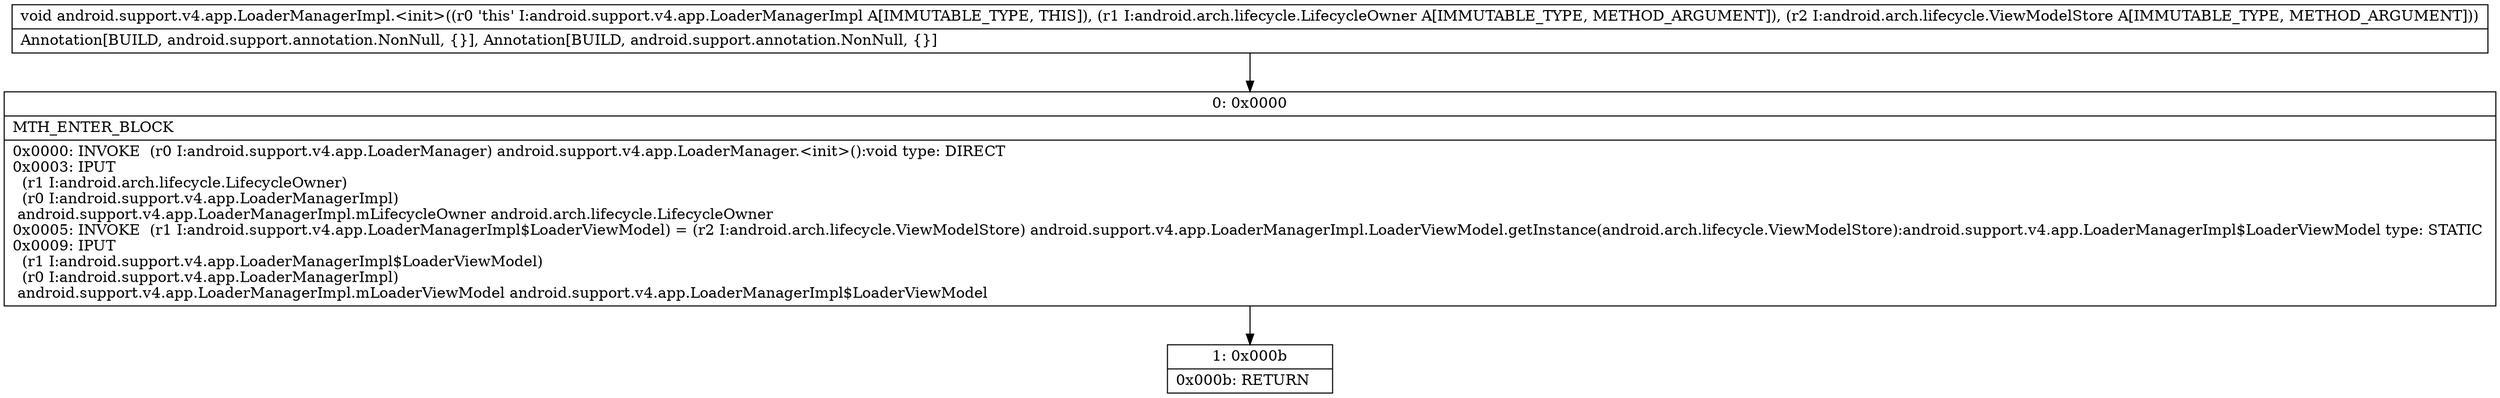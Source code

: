 digraph "CFG forandroid.support.v4.app.LoaderManagerImpl.\<init\>(Landroid\/arch\/lifecycle\/LifecycleOwner;Landroid\/arch\/lifecycle\/ViewModelStore;)V" {
Node_0 [shape=record,label="{0\:\ 0x0000|MTH_ENTER_BLOCK\l|0x0000: INVOKE  (r0 I:android.support.v4.app.LoaderManager) android.support.v4.app.LoaderManager.\<init\>():void type: DIRECT \l0x0003: IPUT  \l  (r1 I:android.arch.lifecycle.LifecycleOwner)\l  (r0 I:android.support.v4.app.LoaderManagerImpl)\l android.support.v4.app.LoaderManagerImpl.mLifecycleOwner android.arch.lifecycle.LifecycleOwner \l0x0005: INVOKE  (r1 I:android.support.v4.app.LoaderManagerImpl$LoaderViewModel) = (r2 I:android.arch.lifecycle.ViewModelStore) android.support.v4.app.LoaderManagerImpl.LoaderViewModel.getInstance(android.arch.lifecycle.ViewModelStore):android.support.v4.app.LoaderManagerImpl$LoaderViewModel type: STATIC \l0x0009: IPUT  \l  (r1 I:android.support.v4.app.LoaderManagerImpl$LoaderViewModel)\l  (r0 I:android.support.v4.app.LoaderManagerImpl)\l android.support.v4.app.LoaderManagerImpl.mLoaderViewModel android.support.v4.app.LoaderManagerImpl$LoaderViewModel \l}"];
Node_1 [shape=record,label="{1\:\ 0x000b|0x000b: RETURN   \l}"];
MethodNode[shape=record,label="{void android.support.v4.app.LoaderManagerImpl.\<init\>((r0 'this' I:android.support.v4.app.LoaderManagerImpl A[IMMUTABLE_TYPE, THIS]), (r1 I:android.arch.lifecycle.LifecycleOwner A[IMMUTABLE_TYPE, METHOD_ARGUMENT]), (r2 I:android.arch.lifecycle.ViewModelStore A[IMMUTABLE_TYPE, METHOD_ARGUMENT]))  | Annotation[BUILD, android.support.annotation.NonNull, \{\}], Annotation[BUILD, android.support.annotation.NonNull, \{\}]\l}"];
MethodNode -> Node_0;
Node_0 -> Node_1;
}

